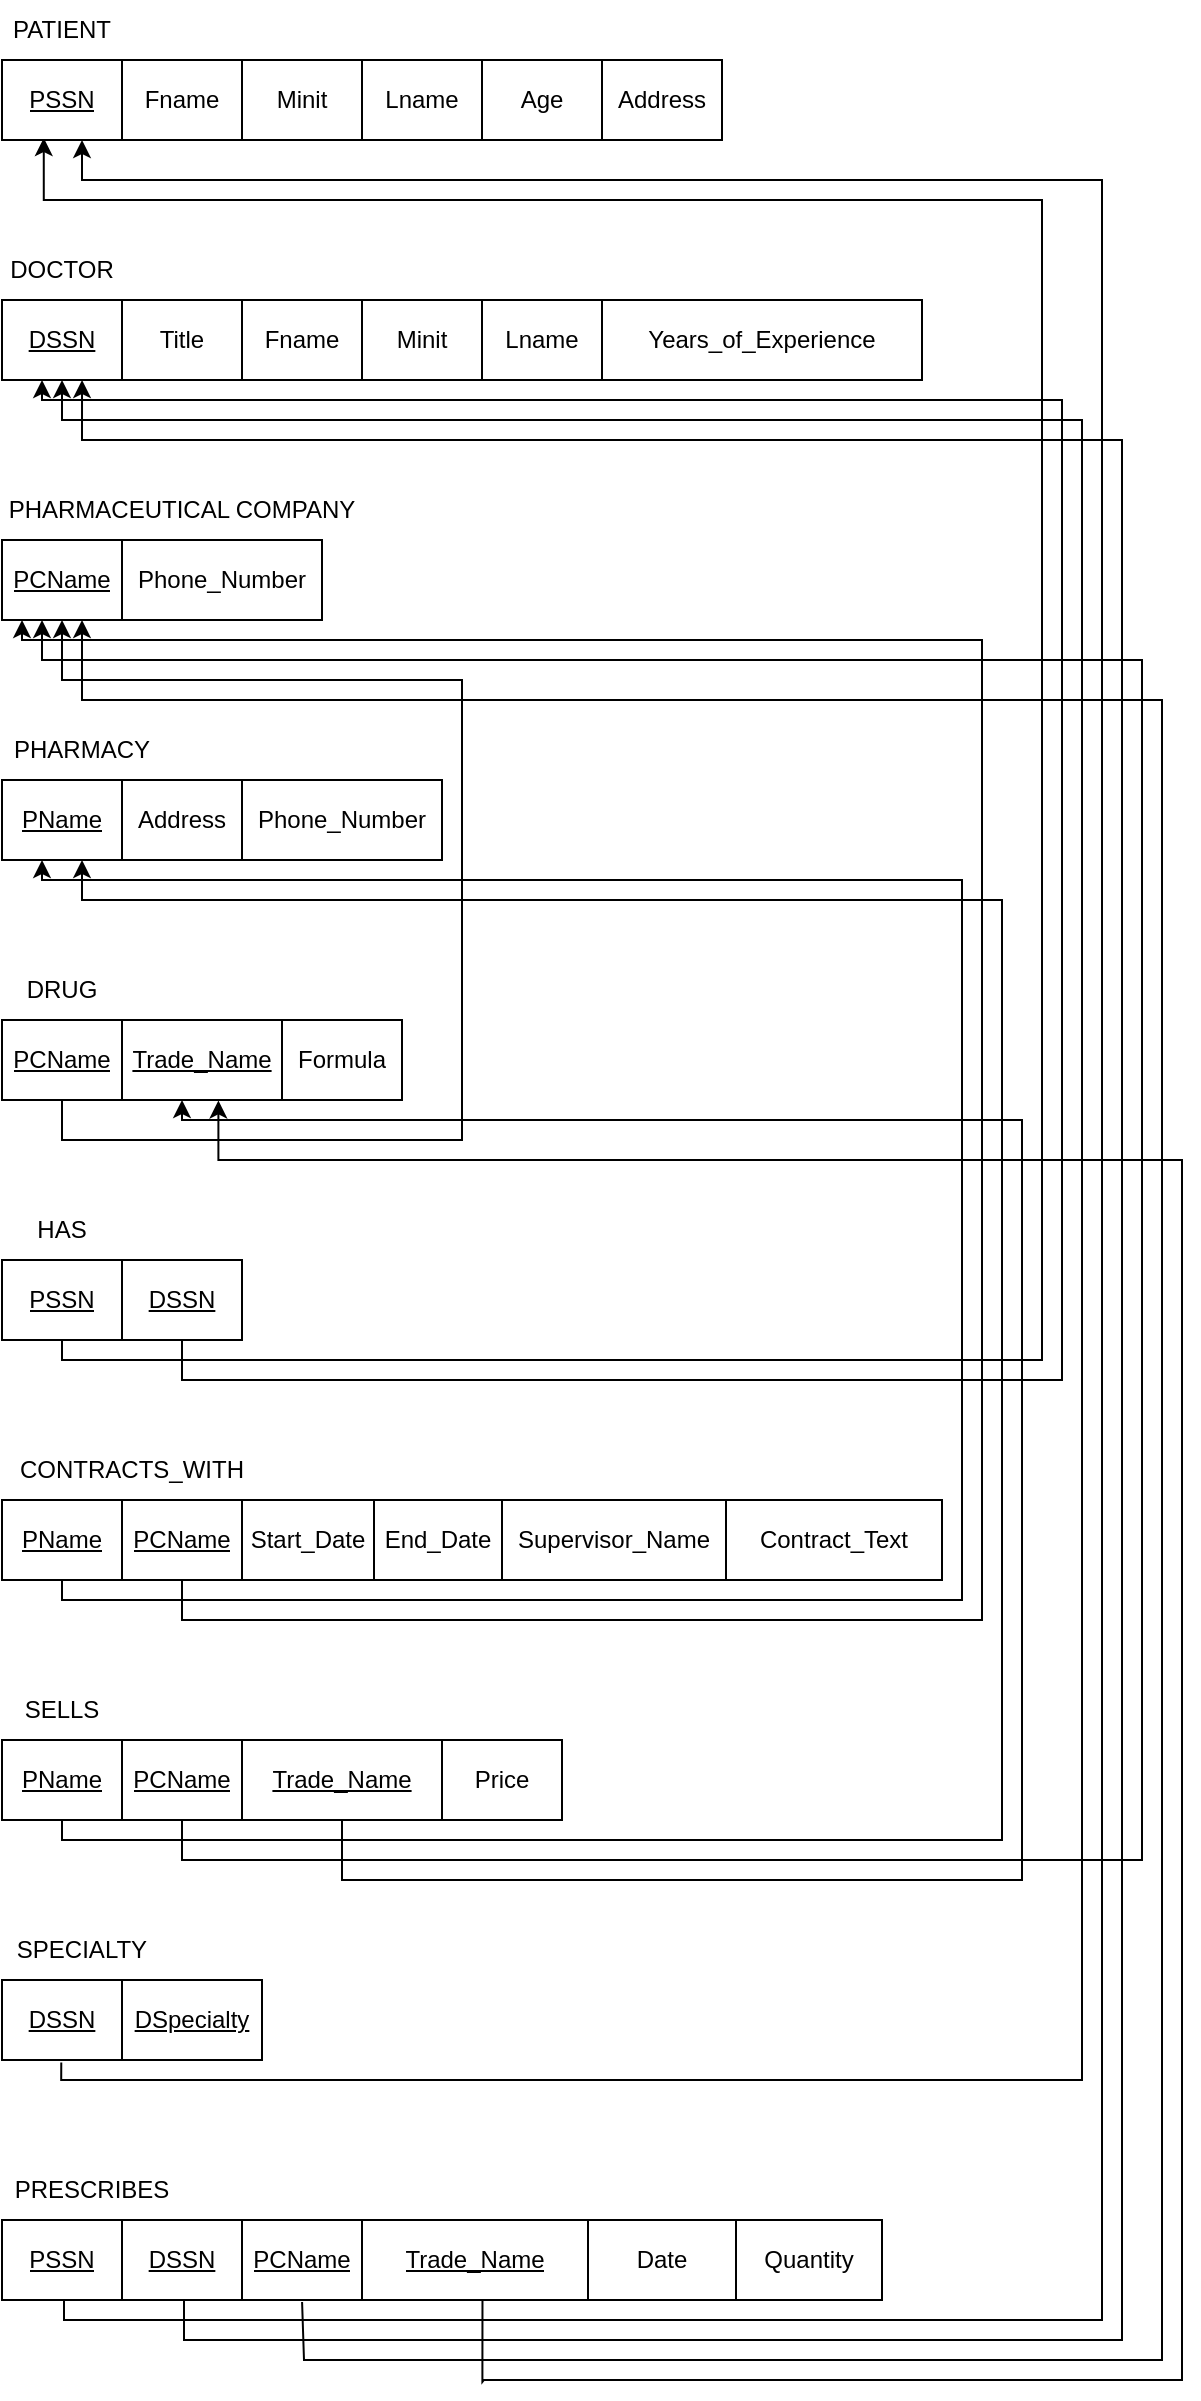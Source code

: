 <mxfile version="17.4.3" type="device"><diagram id="R2lEEEUBdFMjLlhIrx00" name="Page-1"><mxGraphModel dx="1935" dy="603" grid="1" gridSize="10" guides="1" tooltips="1" connect="1" arrows="1" fold="1" page="1" pageScale="1" pageWidth="850" pageHeight="1100" math="0" shadow="0" extFonts="Permanent Marker^https://fonts.googleapis.com/css?family=Permanent+Marker"><root><mxCell id="0"/><mxCell id="1" parent="0"/><mxCell id="PuXaSR-S_qYjeMla4zq3-68" value="PATIENT" style="text;html=1;strokeColor=none;fillColor=none;align=center;verticalAlign=middle;whiteSpace=wrap;rounded=0;" parent="1" vertex="1"><mxGeometry x="-800" y="50" width="60" height="30" as="geometry"/></mxCell><mxCell id="PuXaSR-S_qYjeMla4zq3-78" value="DOCTOR" style="text;html=1;strokeColor=none;fillColor=none;align=center;verticalAlign=middle;whiteSpace=wrap;rounded=0;" parent="1" vertex="1"><mxGeometry x="-800" y="170" width="60" height="30" as="geometry"/></mxCell><mxCell id="PuXaSR-S_qYjeMla4zq3-79" value="PHARMACY" style="text;html=1;strokeColor=none;fillColor=none;align=center;verticalAlign=middle;whiteSpace=wrap;rounded=0;" parent="1" vertex="1"><mxGeometry x="-800" y="410" width="80" height="30" as="geometry"/></mxCell><mxCell id="PuXaSR-S_qYjeMla4zq3-80" value="PHARMACEUTICAL COMPANY" style="text;html=1;strokeColor=none;fillColor=none;align=center;verticalAlign=middle;whiteSpace=wrap;rounded=0;" parent="1" vertex="1"><mxGeometry x="-800" y="290" width="180" height="30" as="geometry"/></mxCell><mxCell id="PuXaSR-S_qYjeMla4zq3-81" value="" style="shape=table;startSize=0;container=1;collapsible=0;childLayout=tableLayout;" parent="1" vertex="1"><mxGeometry x="-800" y="320" width="160" height="40" as="geometry"/></mxCell><mxCell id="PuXaSR-S_qYjeMla4zq3-82" value="" style="shape=tableRow;horizontal=0;startSize=0;swimlaneHead=0;swimlaneBody=0;top=0;left=0;bottom=0;right=0;collapsible=0;dropTarget=0;fillColor=none;points=[[0,0.5],[1,0.5]];portConstraint=eastwest;" parent="PuXaSR-S_qYjeMla4zq3-81" vertex="1"><mxGeometry width="160" height="40" as="geometry"/></mxCell><mxCell id="PuXaSR-S_qYjeMla4zq3-83" value="&lt;u&gt;PCName&lt;/u&gt;" style="shape=partialRectangle;html=1;whiteSpace=wrap;connectable=0;overflow=hidden;fillColor=none;top=0;left=0;bottom=0;right=0;pointerEvents=1;" parent="PuXaSR-S_qYjeMla4zq3-82" vertex="1"><mxGeometry width="60" height="40" as="geometry"><mxRectangle width="60" height="40" as="alternateBounds"/></mxGeometry></mxCell><mxCell id="PuXaSR-S_qYjeMla4zq3-84" value="Phone_Number" style="shape=partialRectangle;html=1;whiteSpace=wrap;connectable=0;overflow=hidden;fillColor=none;top=0;left=0;bottom=0;right=0;pointerEvents=1;" parent="PuXaSR-S_qYjeMla4zq3-82" vertex="1"><mxGeometry x="60" width="100" height="40" as="geometry"><mxRectangle width="100" height="40" as="alternateBounds"/></mxGeometry></mxCell><mxCell id="PuXaSR-S_qYjeMla4zq3-85" value="" style="shape=table;startSize=0;container=1;collapsible=0;childLayout=tableLayout;" parent="1" vertex="1"><mxGeometry x="-800" y="440" width="220" height="40" as="geometry"/></mxCell><mxCell id="PuXaSR-S_qYjeMla4zq3-86" value="" style="shape=tableRow;horizontal=0;startSize=0;swimlaneHead=0;swimlaneBody=0;top=0;left=0;bottom=0;right=0;collapsible=0;dropTarget=0;fillColor=none;points=[[0,0.5],[1,0.5]];portConstraint=eastwest;" parent="PuXaSR-S_qYjeMla4zq3-85" vertex="1"><mxGeometry width="220" height="40" as="geometry"/></mxCell><mxCell id="PuXaSR-S_qYjeMla4zq3-87" value="&lt;u&gt;PName&lt;/u&gt;" style="shape=partialRectangle;html=1;whiteSpace=wrap;connectable=0;overflow=hidden;fillColor=none;top=0;left=0;bottom=0;right=0;pointerEvents=1;" parent="PuXaSR-S_qYjeMla4zq3-86" vertex="1"><mxGeometry width="60" height="40" as="geometry"><mxRectangle width="60" height="40" as="alternateBounds"/></mxGeometry></mxCell><mxCell id="PuXaSR-S_qYjeMla4zq3-88" value="Address" style="shape=partialRectangle;html=1;whiteSpace=wrap;connectable=0;overflow=hidden;fillColor=none;top=0;left=0;bottom=0;right=0;pointerEvents=1;" parent="PuXaSR-S_qYjeMla4zq3-86" vertex="1"><mxGeometry x="60" width="60" height="40" as="geometry"><mxRectangle width="60" height="40" as="alternateBounds"/></mxGeometry></mxCell><mxCell id="PuXaSR-S_qYjeMla4zq3-89" value="Phone_Number" style="shape=partialRectangle;html=1;whiteSpace=wrap;connectable=0;overflow=hidden;fillColor=none;top=0;left=0;bottom=0;right=0;pointerEvents=1;" parent="PuXaSR-S_qYjeMla4zq3-86" vertex="1"><mxGeometry x="120" width="100" height="40" as="geometry"><mxRectangle width="100" height="40" as="alternateBounds"/></mxGeometry></mxCell><mxCell id="PuXaSR-S_qYjeMla4zq3-90" value="DRUG" style="text;html=1;strokeColor=none;fillColor=none;align=center;verticalAlign=middle;whiteSpace=wrap;rounded=0;" parent="1" vertex="1"><mxGeometry x="-800" y="530" width="60" height="30" as="geometry"/></mxCell><mxCell id="PuXaSR-S_qYjeMla4zq3-91" value="" style="shape=table;startSize=0;container=1;collapsible=0;childLayout=tableLayout;" parent="1" vertex="1"><mxGeometry x="-800" y="560" width="200" height="40" as="geometry"/></mxCell><mxCell id="PuXaSR-S_qYjeMla4zq3-92" value="" style="shape=tableRow;horizontal=0;startSize=0;swimlaneHead=0;swimlaneBody=0;top=0;left=0;bottom=0;right=0;collapsible=0;dropTarget=0;fillColor=none;points=[[0,0.5],[1,0.5]];portConstraint=eastwest;" parent="PuXaSR-S_qYjeMla4zq3-91" vertex="1"><mxGeometry width="200" height="40" as="geometry"/></mxCell><mxCell id="PuXaSR-S_qYjeMla4zq3-93" value="&lt;u&gt;PCName&lt;/u&gt;" style="shape=partialRectangle;html=1;whiteSpace=wrap;connectable=0;overflow=hidden;fillColor=none;top=0;left=0;bottom=0;right=0;pointerEvents=1;" parent="PuXaSR-S_qYjeMla4zq3-92" vertex="1"><mxGeometry width="60" height="40" as="geometry"><mxRectangle width="60" height="40" as="alternateBounds"/></mxGeometry></mxCell><mxCell id="PuXaSR-S_qYjeMla4zq3-94" value="&lt;u&gt;Trade_Name&lt;/u&gt;" style="shape=partialRectangle;html=1;whiteSpace=wrap;connectable=0;overflow=hidden;fillColor=none;top=0;left=0;bottom=0;right=0;pointerEvents=1;" parent="PuXaSR-S_qYjeMla4zq3-92" vertex="1"><mxGeometry x="60" width="80" height="40" as="geometry"><mxRectangle width="80" height="40" as="alternateBounds"/></mxGeometry></mxCell><mxCell id="PuXaSR-S_qYjeMla4zq3-95" value="Formula" style="shape=partialRectangle;html=1;whiteSpace=wrap;connectable=0;overflow=hidden;fillColor=none;top=0;left=0;bottom=0;right=0;pointerEvents=1;" parent="PuXaSR-S_qYjeMla4zq3-92" vertex="1"><mxGeometry x="140" width="60" height="40" as="geometry"><mxRectangle width="60" height="40" as="alternateBounds"/></mxGeometry></mxCell><mxCell id="PuXaSR-S_qYjeMla4zq3-97" value="HAS" style="text;html=1;strokeColor=none;fillColor=none;align=center;verticalAlign=middle;whiteSpace=wrap;rounded=0;" parent="1" vertex="1"><mxGeometry x="-800" y="650" width="60" height="30" as="geometry"/></mxCell><mxCell id="PuXaSR-S_qYjeMla4zq3-98" value="" style="shape=table;startSize=0;container=1;collapsible=0;childLayout=tableLayout;" parent="1" vertex="1"><mxGeometry x="-800" y="680" width="120" height="40" as="geometry"/></mxCell><mxCell id="PuXaSR-S_qYjeMla4zq3-99" value="" style="shape=tableRow;horizontal=0;startSize=0;swimlaneHead=0;swimlaneBody=0;top=0;left=0;bottom=0;right=0;collapsible=0;dropTarget=0;fillColor=none;points=[[0,0.5],[1,0.5]];portConstraint=eastwest;" parent="PuXaSR-S_qYjeMla4zq3-98" vertex="1"><mxGeometry width="120" height="40" as="geometry"/></mxCell><mxCell id="PuXaSR-S_qYjeMla4zq3-100" value="&lt;u&gt;PSSN&lt;/u&gt;" style="shape=partialRectangle;html=1;whiteSpace=wrap;connectable=0;overflow=hidden;fillColor=none;top=0;left=0;bottom=0;right=0;pointerEvents=1;" parent="PuXaSR-S_qYjeMla4zq3-99" vertex="1"><mxGeometry width="60" height="40" as="geometry"><mxRectangle width="60" height="40" as="alternateBounds"/></mxGeometry></mxCell><mxCell id="PuXaSR-S_qYjeMla4zq3-101" value="&lt;u&gt;DSSN&lt;/u&gt;" style="shape=partialRectangle;html=1;whiteSpace=wrap;connectable=0;overflow=hidden;fillColor=none;top=0;left=0;bottom=0;right=0;pointerEvents=1;" parent="PuXaSR-S_qYjeMla4zq3-99" vertex="1"><mxGeometry x="60" width="60" height="40" as="geometry"><mxRectangle width="60" height="40" as="alternateBounds"/></mxGeometry></mxCell><mxCell id="PuXaSR-S_qYjeMla4zq3-102" value="CONTRACTS_WITH" style="text;html=1;strokeColor=none;fillColor=none;align=center;verticalAlign=middle;whiteSpace=wrap;rounded=0;" parent="1" vertex="1"><mxGeometry x="-800" y="770" width="130" height="30" as="geometry"/></mxCell><mxCell id="PuXaSR-S_qYjeMla4zq3-103" value="" style="shape=table;startSize=0;container=1;collapsible=0;childLayout=tableLayout;" parent="1" vertex="1"><mxGeometry x="-800" y="800" width="470" height="40" as="geometry"/></mxCell><mxCell id="PuXaSR-S_qYjeMla4zq3-104" value="" style="shape=tableRow;horizontal=0;startSize=0;swimlaneHead=0;swimlaneBody=0;top=0;left=0;bottom=0;right=0;collapsible=0;dropTarget=0;fillColor=none;points=[[0,0.5],[1,0.5]];portConstraint=eastwest;" parent="PuXaSR-S_qYjeMla4zq3-103" vertex="1"><mxGeometry width="470" height="40" as="geometry"/></mxCell><mxCell id="PuXaSR-S_qYjeMla4zq3-105" value="&lt;u&gt;PName&lt;/u&gt;" style="shape=partialRectangle;html=1;whiteSpace=wrap;connectable=0;overflow=hidden;fillColor=none;top=0;left=0;bottom=0;right=0;pointerEvents=1;" parent="PuXaSR-S_qYjeMla4zq3-104" vertex="1"><mxGeometry width="60" height="40" as="geometry"><mxRectangle width="60" height="40" as="alternateBounds"/></mxGeometry></mxCell><mxCell id="PuXaSR-S_qYjeMla4zq3-106" value="&lt;u&gt;PCName&lt;/u&gt;" style="shape=partialRectangle;html=1;whiteSpace=wrap;connectable=0;overflow=hidden;fillColor=none;top=0;left=0;bottom=0;right=0;pointerEvents=1;" parent="PuXaSR-S_qYjeMla4zq3-104" vertex="1"><mxGeometry x="60" width="60" height="40" as="geometry"><mxRectangle width="60" height="40" as="alternateBounds"/></mxGeometry></mxCell><mxCell id="PuXaSR-S_qYjeMla4zq3-107" value="Start_Date" style="shape=partialRectangle;html=1;whiteSpace=wrap;connectable=0;overflow=hidden;fillColor=none;top=0;left=0;bottom=0;right=0;pointerEvents=1;" parent="PuXaSR-S_qYjeMla4zq3-104" vertex="1"><mxGeometry x="120" width="66" height="40" as="geometry"><mxRectangle width="66" height="40" as="alternateBounds"/></mxGeometry></mxCell><mxCell id="PuXaSR-S_qYjeMla4zq3-108" value="End_Date" style="shape=partialRectangle;html=1;whiteSpace=wrap;connectable=0;overflow=hidden;fillColor=none;top=0;left=0;bottom=0;right=0;pointerEvents=1;" parent="PuXaSR-S_qYjeMla4zq3-104" vertex="1"><mxGeometry x="186" width="64" height="40" as="geometry"><mxRectangle width="64" height="40" as="alternateBounds"/></mxGeometry></mxCell><mxCell id="PuXaSR-S_qYjeMla4zq3-109" value="Supervisor_Name" style="shape=partialRectangle;html=1;whiteSpace=wrap;connectable=0;overflow=hidden;fillColor=none;top=0;left=0;bottom=0;right=0;pointerEvents=1;" parent="PuXaSR-S_qYjeMla4zq3-104" vertex="1"><mxGeometry x="250" width="112" height="40" as="geometry"><mxRectangle width="112" height="40" as="alternateBounds"/></mxGeometry></mxCell><mxCell id="PuXaSR-S_qYjeMla4zq3-110" value="Contract_Text" style="shape=partialRectangle;html=1;whiteSpace=wrap;connectable=0;overflow=hidden;fillColor=none;top=0;left=0;bottom=0;right=0;pointerEvents=1;" parent="PuXaSR-S_qYjeMla4zq3-104" vertex="1"><mxGeometry x="362" width="108" height="40" as="geometry"><mxRectangle width="108" height="40" as="alternateBounds"/></mxGeometry></mxCell><mxCell id="PuXaSR-S_qYjeMla4zq3-111" value="SELLS" style="text;html=1;strokeColor=none;fillColor=none;align=center;verticalAlign=middle;whiteSpace=wrap;rounded=0;" parent="1" vertex="1"><mxGeometry x="-800" y="890" width="60" height="30" as="geometry"/></mxCell><mxCell id="PuXaSR-S_qYjeMla4zq3-118" value="SPECIALTY" style="text;html=1;strokeColor=none;fillColor=none;align=center;verticalAlign=middle;whiteSpace=wrap;rounded=0;" parent="1" vertex="1"><mxGeometry x="-800" y="1010" width="80" height="30" as="geometry"/></mxCell><mxCell id="PuXaSR-S_qYjeMla4zq3-119" value="" style="shape=table;startSize=0;container=1;collapsible=0;childLayout=tableLayout;" parent="1" vertex="1"><mxGeometry x="-800" y="1040" width="130" height="40" as="geometry"/></mxCell><mxCell id="PuXaSR-S_qYjeMla4zq3-120" value="" style="shape=tableRow;horizontal=0;startSize=0;swimlaneHead=0;swimlaneBody=0;top=0;left=0;bottom=0;right=0;collapsible=0;dropTarget=0;fillColor=none;points=[[0,0.5],[1,0.5]];portConstraint=eastwest;" parent="PuXaSR-S_qYjeMla4zq3-119" vertex="1"><mxGeometry width="130" height="40" as="geometry"/></mxCell><mxCell id="PuXaSR-S_qYjeMla4zq3-121" value="&lt;u&gt;DSSN&lt;/u&gt;" style="shape=partialRectangle;html=1;whiteSpace=wrap;connectable=0;overflow=hidden;fillColor=none;top=0;left=0;bottom=0;right=0;pointerEvents=1;" parent="PuXaSR-S_qYjeMla4zq3-120" vertex="1"><mxGeometry width="60" height="40" as="geometry"><mxRectangle width="60" height="40" as="alternateBounds"/></mxGeometry></mxCell><mxCell id="PuXaSR-S_qYjeMla4zq3-122" value="&lt;u&gt;DSpecialty&lt;/u&gt;" style="shape=partialRectangle;html=1;whiteSpace=wrap;connectable=0;overflow=hidden;fillColor=none;top=0;left=0;bottom=0;right=0;pointerEvents=1;" parent="PuXaSR-S_qYjeMla4zq3-120" vertex="1"><mxGeometry x="60" width="70" height="40" as="geometry"><mxRectangle width="70" height="40" as="alternateBounds"/></mxGeometry></mxCell><mxCell id="PuXaSR-S_qYjeMla4zq3-123" style="edgeStyle=orthogonalEdgeStyle;rounded=0;orthogonalLoop=1;jettySize=auto;html=1;" parent="1" target="PuXaSR-S_qYjeMla4zq3-86" edge="1"><mxGeometry relative="1" as="geometry"><mxPoint x="-640" y="490" as="targetPoint"/><mxPoint x="-770" y="840" as="sourcePoint"/><Array as="points"><mxPoint x="-770" y="850"/><mxPoint x="-320" y="850"/><mxPoint x="-320" y="490"/><mxPoint x="-780" y="490"/></Array></mxGeometry></mxCell><mxCell id="PuXaSR-S_qYjeMla4zq3-124" style="edgeStyle=orthogonalEdgeStyle;rounded=0;orthogonalLoop=1;jettySize=auto;html=1;" parent="1" source="PuXaSR-S_qYjeMla4zq3-104" target="PuXaSR-S_qYjeMla4zq3-82" edge="1"><mxGeometry relative="1" as="geometry"><mxPoint x="-520" y="360" as="targetPoint"/><mxPoint x="-520" y="860" as="sourcePoint"/><Array as="points"><mxPoint x="-710" y="860"/><mxPoint x="-310" y="860"/><mxPoint x="-310" y="370"/><mxPoint x="-790" y="370"/></Array></mxGeometry></mxCell><mxCell id="PuXaSR-S_qYjeMla4zq3-125" style="edgeStyle=orthogonalEdgeStyle;rounded=0;orthogonalLoop=1;jettySize=auto;html=1;" parent="1" target="PuXaSR-S_qYjeMla4zq3-86" edge="1"><mxGeometry relative="1" as="geometry"><mxPoint x="-770" y="500" as="targetPoint"/><mxPoint x="-770" y="960" as="sourcePoint"/><Array as="points"><mxPoint x="-770" y="970"/><mxPoint x="-300" y="970"/><mxPoint x="-300" y="500"/><mxPoint x="-760" y="500"/></Array></mxGeometry></mxCell><mxCell id="PuXaSR-S_qYjeMla4zq3-126" style="edgeStyle=orthogonalEdgeStyle;rounded=0;orthogonalLoop=1;jettySize=auto;html=1;exitX=0.618;exitY=1;exitDx=0;exitDy=0;exitPerimeter=0;" parent="1" source="gCaeFQFTtx2zCMiI25tn-2" target="PuXaSR-S_qYjeMla4zq3-92" edge="1"><mxGeometry relative="1" as="geometry"><mxPoint x="-700" y="610" as="targetPoint"/><mxPoint x="-700" y="1000" as="sourcePoint"/><Array as="points"><mxPoint x="-630" y="960"/><mxPoint x="-630" y="990"/><mxPoint x="-290" y="990"/><mxPoint x="-290" y="610"/><mxPoint x="-710" y="610"/></Array></mxGeometry></mxCell><mxCell id="PuXaSR-S_qYjeMla4zq3-127" style="edgeStyle=orthogonalEdgeStyle;rounded=0;orthogonalLoop=1;jettySize=auto;html=1;" parent="1" edge="1" target="PuXaSR-S_qYjeMla4zq3-82"><mxGeometry relative="1" as="geometry"><mxPoint x="-770" y="380" as="targetPoint"/><mxPoint x="-770" y="600" as="sourcePoint"/><Array as="points"><mxPoint x="-770" y="620"/><mxPoint x="-570" y="620"/><mxPoint x="-570" y="390"/><mxPoint x="-770" y="390"/></Array></mxGeometry></mxCell><mxCell id="PuXaSR-S_qYjeMla4zq3-128" style="edgeStyle=orthogonalEdgeStyle;rounded=0;orthogonalLoop=1;jettySize=auto;html=1;entryX=0.058;entryY=0.975;entryDx=0;entryDy=0;entryPerimeter=0;" parent="1" source="PuXaSR-S_qYjeMla4zq3-99" target="Qlxym2CJciph9AG0UfhN-2" edge="1"><mxGeometry relative="1" as="geometry"><mxPoint x="-803" y="150" as="targetPoint"/><mxPoint x="-760" y="740" as="sourcePoint"/><Array as="points"><mxPoint x="-770" y="730"/><mxPoint x="-280" y="730"/><mxPoint x="-280" y="150"/><mxPoint x="-779" y="150"/></Array></mxGeometry></mxCell><mxCell id="PuXaSR-S_qYjeMla4zq3-129" style="edgeStyle=orthogonalEdgeStyle;rounded=0;orthogonalLoop=1;jettySize=auto;html=1;" parent="1" source="PuXaSR-S_qYjeMla4zq3-99" edge="1"><mxGeometry relative="1" as="geometry"><mxPoint x="-780" y="240" as="targetPoint"/><mxPoint x="-760" y="730" as="sourcePoint"/><Array as="points"><mxPoint x="-710" y="740"/><mxPoint x="-270" y="740"/><mxPoint x="-270" y="250"/><mxPoint x="-780" y="250"/></Array></mxGeometry></mxCell><mxCell id="PuXaSR-S_qYjeMla4zq3-130" style="edgeStyle=orthogonalEdgeStyle;rounded=0;orthogonalLoop=1;jettySize=auto;html=1;exitX=0.228;exitY=1.03;exitDx=0;exitDy=0;exitPerimeter=0;" parent="1" source="PuXaSR-S_qYjeMla4zq3-120" target="PuXaSR-S_qYjeMla4zq3-132" edge="1"><mxGeometry relative="1" as="geometry"><mxPoint x="-760" y="270" as="targetPoint"/><mxPoint x="-780" y="1090" as="sourcePoint"/><Array as="points"><mxPoint x="-770" y="1090"/><mxPoint x="-260" y="1090"/><mxPoint x="-260" y="260"/><mxPoint x="-770" y="260"/></Array></mxGeometry></mxCell><mxCell id="PuXaSR-S_qYjeMla4zq3-131" value="" style="shape=table;startSize=0;container=1;collapsible=0;childLayout=tableLayout;" parent="1" vertex="1"><mxGeometry x="-800" y="200" width="460" height="40" as="geometry"/></mxCell><mxCell id="PuXaSR-S_qYjeMla4zq3-132" value="" style="shape=tableRow;horizontal=0;startSize=0;swimlaneHead=0;swimlaneBody=0;top=0;left=0;bottom=0;right=0;collapsible=0;dropTarget=0;fillColor=none;points=[[0,0.5],[1,0.5]];portConstraint=eastwest;" parent="PuXaSR-S_qYjeMla4zq3-131" vertex="1"><mxGeometry width="460" height="40" as="geometry"/></mxCell><mxCell id="PuXaSR-S_qYjeMla4zq3-133" value="&lt;u&gt;DSSN&lt;/u&gt;" style="shape=partialRectangle;html=1;whiteSpace=wrap;connectable=0;overflow=hidden;fillColor=none;top=0;left=0;bottom=0;right=0;pointerEvents=1;" parent="PuXaSR-S_qYjeMla4zq3-132" vertex="1"><mxGeometry width="60" height="40" as="geometry"><mxRectangle width="60" height="40" as="alternateBounds"/></mxGeometry></mxCell><mxCell id="PuXaSR-S_qYjeMla4zq3-134" value="Title" style="shape=partialRectangle;html=1;whiteSpace=wrap;connectable=0;overflow=hidden;fillColor=none;top=0;left=0;bottom=0;right=0;pointerEvents=1;" parent="PuXaSR-S_qYjeMla4zq3-132" vertex="1"><mxGeometry x="60" width="60" height="40" as="geometry"><mxRectangle width="60" height="40" as="alternateBounds"/></mxGeometry></mxCell><mxCell id="PuXaSR-S_qYjeMla4zq3-135" value="Fname" style="shape=partialRectangle;html=1;whiteSpace=wrap;connectable=0;overflow=hidden;fillColor=none;top=0;left=0;bottom=0;right=0;pointerEvents=1;" parent="PuXaSR-S_qYjeMla4zq3-132" vertex="1"><mxGeometry x="120" width="60" height="40" as="geometry"><mxRectangle width="60" height="40" as="alternateBounds"/></mxGeometry></mxCell><mxCell id="PuXaSR-S_qYjeMla4zq3-136" value="Minit" style="shape=partialRectangle;html=1;whiteSpace=wrap;connectable=0;overflow=hidden;fillColor=none;top=0;left=0;bottom=0;right=0;pointerEvents=1;" parent="PuXaSR-S_qYjeMla4zq3-132" vertex="1"><mxGeometry x="180" width="60" height="40" as="geometry"><mxRectangle width="60" height="40" as="alternateBounds"/></mxGeometry></mxCell><mxCell id="PuXaSR-S_qYjeMla4zq3-137" value="Lname" style="shape=partialRectangle;html=1;whiteSpace=wrap;connectable=0;overflow=hidden;fillColor=none;top=0;left=0;bottom=0;right=0;pointerEvents=1;" parent="PuXaSR-S_qYjeMla4zq3-132" vertex="1"><mxGeometry x="240" width="60" height="40" as="geometry"><mxRectangle width="60" height="40" as="alternateBounds"/></mxGeometry></mxCell><mxCell id="PuXaSR-S_qYjeMla4zq3-138" value="Years_of_Experience" style="shape=partialRectangle;html=1;whiteSpace=wrap;connectable=0;overflow=hidden;fillColor=none;top=0;left=0;bottom=0;right=0;pointerEvents=1;" parent="PuXaSR-S_qYjeMla4zq3-132" vertex="1"><mxGeometry x="300" width="160" height="40" as="geometry"><mxRectangle width="160" height="40" as="alternateBounds"/></mxGeometry></mxCell><mxCell id="PuXaSR-S_qYjeMla4zq3-139" value="PRESCRIBES" style="text;html=1;strokeColor=none;fillColor=none;align=center;verticalAlign=middle;whiteSpace=wrap;rounded=0;" parent="1" vertex="1"><mxGeometry x="-800" y="1130" width="90" height="30" as="geometry"/></mxCell><mxCell id="PuXaSR-S_qYjeMla4zq3-147" style="edgeStyle=orthogonalEdgeStyle;rounded=0;orthogonalLoop=1;jettySize=auto;html=1;" parent="1" edge="1"><mxGeometry relative="1" as="geometry"><mxPoint x="-760" y="120" as="targetPoint"/><mxPoint x="-769" y="1200" as="sourcePoint"/><Array as="points"><mxPoint x="-769" y="1210"/><mxPoint x="-250" y="1210"/><mxPoint x="-250" y="140"/><mxPoint x="-760" y="140"/></Array></mxGeometry></mxCell><mxCell id="PuXaSR-S_qYjeMla4zq3-148" style="edgeStyle=orthogonalEdgeStyle;rounded=0;orthogonalLoop=1;jettySize=auto;html=1;entryX=0.087;entryY=1;entryDx=0;entryDy=0;entryPerimeter=0;" parent="1" source="Np3BU3inTLW2-LJ3RKol-10" target="PuXaSR-S_qYjeMla4zq3-132" edge="1"><mxGeometry relative="1" as="geometry"><mxPoint x="-750" y="270" as="targetPoint"/><mxPoint x="-709.1" y="1149.72" as="sourcePoint"/><Array as="points"><mxPoint x="-709" y="1220"/><mxPoint x="-240" y="1220"/><mxPoint x="-240" y="270"/><mxPoint x="-760" y="270"/></Array></mxGeometry></mxCell><mxCell id="Qlxym2CJciph9AG0UfhN-1" value="" style="shape=table;startSize=0;container=1;collapsible=0;childLayout=tableLayout;" parent="1" vertex="1"><mxGeometry x="-800" y="80" width="360" height="40" as="geometry"/></mxCell><mxCell id="Qlxym2CJciph9AG0UfhN-2" value="" style="shape=tableRow;horizontal=0;startSize=0;swimlaneHead=0;swimlaneBody=0;top=0;left=0;bottom=0;right=0;collapsible=0;dropTarget=0;fillColor=none;points=[[0,0.5],[1,0.5]];portConstraint=eastwest;" parent="Qlxym2CJciph9AG0UfhN-1" vertex="1"><mxGeometry width="360" height="40" as="geometry"/></mxCell><mxCell id="Qlxym2CJciph9AG0UfhN-3" value="&lt;u&gt;PSSN&lt;/u&gt;" style="shape=partialRectangle;html=1;whiteSpace=wrap;connectable=0;overflow=hidden;fillColor=none;top=0;left=0;bottom=0;right=0;pointerEvents=1;" parent="Qlxym2CJciph9AG0UfhN-2" vertex="1"><mxGeometry width="60" height="40" as="geometry"><mxRectangle width="60" height="40" as="alternateBounds"/></mxGeometry></mxCell><mxCell id="Qlxym2CJciph9AG0UfhN-4" value="Fname" style="shape=partialRectangle;html=1;whiteSpace=wrap;connectable=0;overflow=hidden;fillColor=none;top=0;left=0;bottom=0;right=0;pointerEvents=1;" parent="Qlxym2CJciph9AG0UfhN-2" vertex="1"><mxGeometry x="60" width="60" height="40" as="geometry"><mxRectangle width="60" height="40" as="alternateBounds"/></mxGeometry></mxCell><mxCell id="Qlxym2CJciph9AG0UfhN-5" value="Minit" style="shape=partialRectangle;html=1;whiteSpace=wrap;connectable=0;overflow=hidden;fillColor=none;top=0;left=0;bottom=0;right=0;pointerEvents=1;" parent="Qlxym2CJciph9AG0UfhN-2" vertex="1"><mxGeometry x="120" width="60" height="40" as="geometry"><mxRectangle width="60" height="40" as="alternateBounds"/></mxGeometry></mxCell><mxCell id="Qlxym2CJciph9AG0UfhN-6" value="Lname" style="shape=partialRectangle;html=1;whiteSpace=wrap;connectable=0;overflow=hidden;fillColor=none;top=0;left=0;bottom=0;right=0;pointerEvents=1;" parent="Qlxym2CJciph9AG0UfhN-2" vertex="1"><mxGeometry x="180" width="60" height="40" as="geometry"><mxRectangle width="60" height="40" as="alternateBounds"/></mxGeometry></mxCell><mxCell id="Qlxym2CJciph9AG0UfhN-7" value="Age" style="shape=partialRectangle;html=1;whiteSpace=wrap;connectable=0;overflow=hidden;fillColor=none;top=0;left=0;bottom=0;right=0;pointerEvents=1;" parent="Qlxym2CJciph9AG0UfhN-2" vertex="1"><mxGeometry x="240" width="60" height="40" as="geometry"><mxRectangle width="60" height="40" as="alternateBounds"/></mxGeometry></mxCell><mxCell id="Qlxym2CJciph9AG0UfhN-8" value="Address" style="shape=partialRectangle;html=1;whiteSpace=wrap;connectable=0;overflow=hidden;fillColor=none;top=0;left=0;bottom=0;right=0;pointerEvents=1;" parent="Qlxym2CJciph9AG0UfhN-2" vertex="1"><mxGeometry x="300" width="60" height="40" as="geometry"><mxRectangle width="60" height="40" as="alternateBounds"/></mxGeometry></mxCell><mxCell id="Np3BU3inTLW2-LJ3RKol-9" value="" style="shape=table;startSize=0;container=1;collapsible=0;childLayout=tableLayout;" parent="1" vertex="1"><mxGeometry x="-800" y="1160" width="440" height="40" as="geometry"/></mxCell><mxCell id="Np3BU3inTLW2-LJ3RKol-10" value="" style="shape=tableRow;horizontal=0;startSize=0;swimlaneHead=0;swimlaneBody=0;top=0;left=0;bottom=0;right=0;collapsible=0;dropTarget=0;fillColor=none;points=[[0,0.5],[1,0.5]];portConstraint=eastwest;" parent="Np3BU3inTLW2-LJ3RKol-9" vertex="1"><mxGeometry width="440" height="40" as="geometry"/></mxCell><mxCell id="Np3BU3inTLW2-LJ3RKol-11" value="&lt;u&gt;PSSN&lt;/u&gt;" style="shape=partialRectangle;html=1;whiteSpace=wrap;connectable=0;overflow=hidden;fillColor=none;top=0;left=0;bottom=0;right=0;pointerEvents=1;" parent="Np3BU3inTLW2-LJ3RKol-10" vertex="1"><mxGeometry width="60" height="40" as="geometry"><mxRectangle width="60" height="40" as="alternateBounds"/></mxGeometry></mxCell><mxCell id="Np3BU3inTLW2-LJ3RKol-12" value="&lt;u&gt;DSSN&lt;/u&gt;" style="shape=partialRectangle;html=1;whiteSpace=wrap;connectable=0;overflow=hidden;fillColor=none;top=0;left=0;bottom=0;right=0;pointerEvents=1;" parent="Np3BU3inTLW2-LJ3RKol-10" vertex="1"><mxGeometry x="60" width="60" height="40" as="geometry"><mxRectangle width="60" height="40" as="alternateBounds"/></mxGeometry></mxCell><mxCell id="Np3BU3inTLW2-LJ3RKol-13" value="&lt;u&gt;PCName&lt;/u&gt;" style="shape=partialRectangle;html=1;whiteSpace=wrap;connectable=0;overflow=hidden;fillColor=none;top=0;left=0;bottom=0;right=0;pointerEvents=1;" parent="Np3BU3inTLW2-LJ3RKol-10" vertex="1"><mxGeometry x="120" width="60" height="40" as="geometry"><mxRectangle width="60" height="40" as="alternateBounds"/></mxGeometry></mxCell><mxCell id="Np3BU3inTLW2-LJ3RKol-14" value="&lt;u&gt;Trade_Name&lt;/u&gt;" style="shape=partialRectangle;html=1;whiteSpace=wrap;connectable=0;overflow=hidden;fillColor=none;top=0;left=0;bottom=0;right=0;pointerEvents=1;" parent="Np3BU3inTLW2-LJ3RKol-10" vertex="1"><mxGeometry x="180" width="113" height="40" as="geometry"><mxRectangle width="113" height="40" as="alternateBounds"/></mxGeometry></mxCell><mxCell id="Np3BU3inTLW2-LJ3RKol-15" value="Date" style="shape=partialRectangle;html=1;whiteSpace=wrap;connectable=0;overflow=hidden;fillColor=none;top=0;left=0;bottom=0;right=0;pointerEvents=1;" parent="Np3BU3inTLW2-LJ3RKol-10" vertex="1"><mxGeometry x="293" width="74" height="40" as="geometry"><mxRectangle width="74" height="40" as="alternateBounds"/></mxGeometry></mxCell><mxCell id="Np3BU3inTLW2-LJ3RKol-16" value="Quantity" style="shape=partialRectangle;html=1;whiteSpace=wrap;connectable=0;overflow=hidden;fillColor=none;top=0;left=0;bottom=0;right=0;pointerEvents=1;" parent="Np3BU3inTLW2-LJ3RKol-10" vertex="1"><mxGeometry x="367" width="73" height="40" as="geometry"><mxRectangle width="73" height="40" as="alternateBounds"/></mxGeometry></mxCell><mxCell id="gCaeFQFTtx2zCMiI25tn-1" value="" style="shape=table;startSize=0;container=1;collapsible=0;childLayout=tableLayout;" vertex="1" parent="1"><mxGeometry x="-800" y="920" width="280" height="40" as="geometry"/></mxCell><mxCell id="gCaeFQFTtx2zCMiI25tn-2" value="" style="shape=tableRow;horizontal=0;startSize=0;swimlaneHead=0;swimlaneBody=0;top=0;left=0;bottom=0;right=0;collapsible=0;dropTarget=0;fillColor=none;points=[[0,0.5],[1,0.5]];portConstraint=eastwest;" vertex="1" parent="gCaeFQFTtx2zCMiI25tn-1"><mxGeometry width="280" height="40" as="geometry"/></mxCell><mxCell id="gCaeFQFTtx2zCMiI25tn-3" value="&lt;u&gt;PName&lt;/u&gt;" style="shape=partialRectangle;html=1;whiteSpace=wrap;connectable=0;overflow=hidden;fillColor=none;top=0;left=0;bottom=0;right=0;pointerEvents=1;" vertex="1" parent="gCaeFQFTtx2zCMiI25tn-2"><mxGeometry width="60" height="40" as="geometry"><mxRectangle width="60" height="40" as="alternateBounds"/></mxGeometry></mxCell><mxCell id="gCaeFQFTtx2zCMiI25tn-4" value="&lt;u&gt;PCName&lt;/u&gt;" style="shape=partialRectangle;html=1;whiteSpace=wrap;connectable=0;overflow=hidden;fillColor=none;top=0;left=0;bottom=0;right=0;pointerEvents=1;" vertex="1" parent="gCaeFQFTtx2zCMiI25tn-2"><mxGeometry x="60" width="60" height="40" as="geometry"><mxRectangle width="60" height="40" as="alternateBounds"/></mxGeometry></mxCell><mxCell id="gCaeFQFTtx2zCMiI25tn-5" value="&lt;u&gt;Trade_Name&lt;/u&gt;" style="shape=partialRectangle;html=1;whiteSpace=wrap;connectable=0;overflow=hidden;fillColor=none;top=0;left=0;bottom=0;right=0;pointerEvents=1;" vertex="1" parent="gCaeFQFTtx2zCMiI25tn-2"><mxGeometry x="120" width="100" height="40" as="geometry"><mxRectangle width="100" height="40" as="alternateBounds"/></mxGeometry></mxCell><mxCell id="gCaeFQFTtx2zCMiI25tn-6" value="Price" style="shape=partialRectangle;html=1;whiteSpace=wrap;connectable=0;overflow=hidden;fillColor=none;top=0;left=0;bottom=0;right=0;pointerEvents=1;" vertex="1" parent="gCaeFQFTtx2zCMiI25tn-2"><mxGeometry x="220" width="60" height="40" as="geometry"><mxRectangle width="60" height="40" as="alternateBounds"/></mxGeometry></mxCell><mxCell id="gCaeFQFTtx2zCMiI25tn-10" style="edgeStyle=orthogonalEdgeStyle;rounded=0;orthogonalLoop=1;jettySize=auto;html=1;" edge="1" parent="1" source="gCaeFQFTtx2zCMiI25tn-2" target="PuXaSR-S_qYjeMla4zq3-82"><mxGeometry relative="1" as="geometry"><mxPoint x="-770" y="400" as="targetPoint"/><mxPoint x="-701.96" y="980" as="sourcePoint"/><Array as="points"><mxPoint x="-710" y="980"/><mxPoint x="-230" y="980"/><mxPoint x="-230" y="380"/><mxPoint x="-780" y="380"/></Array></mxGeometry></mxCell><mxCell id="gCaeFQFTtx2zCMiI25tn-11" style="edgeStyle=orthogonalEdgeStyle;rounded=0;orthogonalLoop=1;jettySize=auto;html=1;exitX=0.341;exitY=1.025;exitDx=0;exitDy=0;exitPerimeter=0;" edge="1" parent="1" source="Np3BU3inTLW2-LJ3RKol-10" target="PuXaSR-S_qYjeMla4zq3-82"><mxGeometry relative="1" as="geometry"><mxPoint x="-699.98" y="270" as="targetPoint"/><mxPoint x="-649" y="1230" as="sourcePoint"/><Array as="points"><mxPoint x="-649" y="1201"/><mxPoint x="-649" y="1230"/><mxPoint x="-220" y="1230"/><mxPoint x="-220" y="400"/><mxPoint x="-760" y="400"/></Array></mxGeometry></mxCell><mxCell id="gCaeFQFTtx2zCMiI25tn-12" value="" style="edgeStyle=orthogonalEdgeStyle;rounded=0;orthogonalLoop=1;jettySize=auto;html=1;exitX=0.546;exitY=1.014;exitDx=0;exitDy=0;exitPerimeter=0;entryX=0.541;entryY=1.005;entryDx=0;entryDy=0;entryPerimeter=0;" edge="1" parent="1" source="Np3BU3inTLW2-LJ3RKol-10" target="PuXaSR-S_qYjeMla4zq3-92"><mxGeometry x="0.006" y="-10" relative="1" as="geometry"><mxPoint x="-690" y="620" as="targetPoint"/><mxPoint x="-559.96" y="1241" as="sourcePoint"/><Array as="points"><mxPoint x="-560" y="1241"/><mxPoint x="-559" y="1241"/><mxPoint x="-210" y="1240"/><mxPoint x="-210" y="630"/><mxPoint x="-692" y="630"/></Array><mxPoint as="offset"/></mxGeometry></mxCell></root></mxGraphModel></diagram></mxfile>